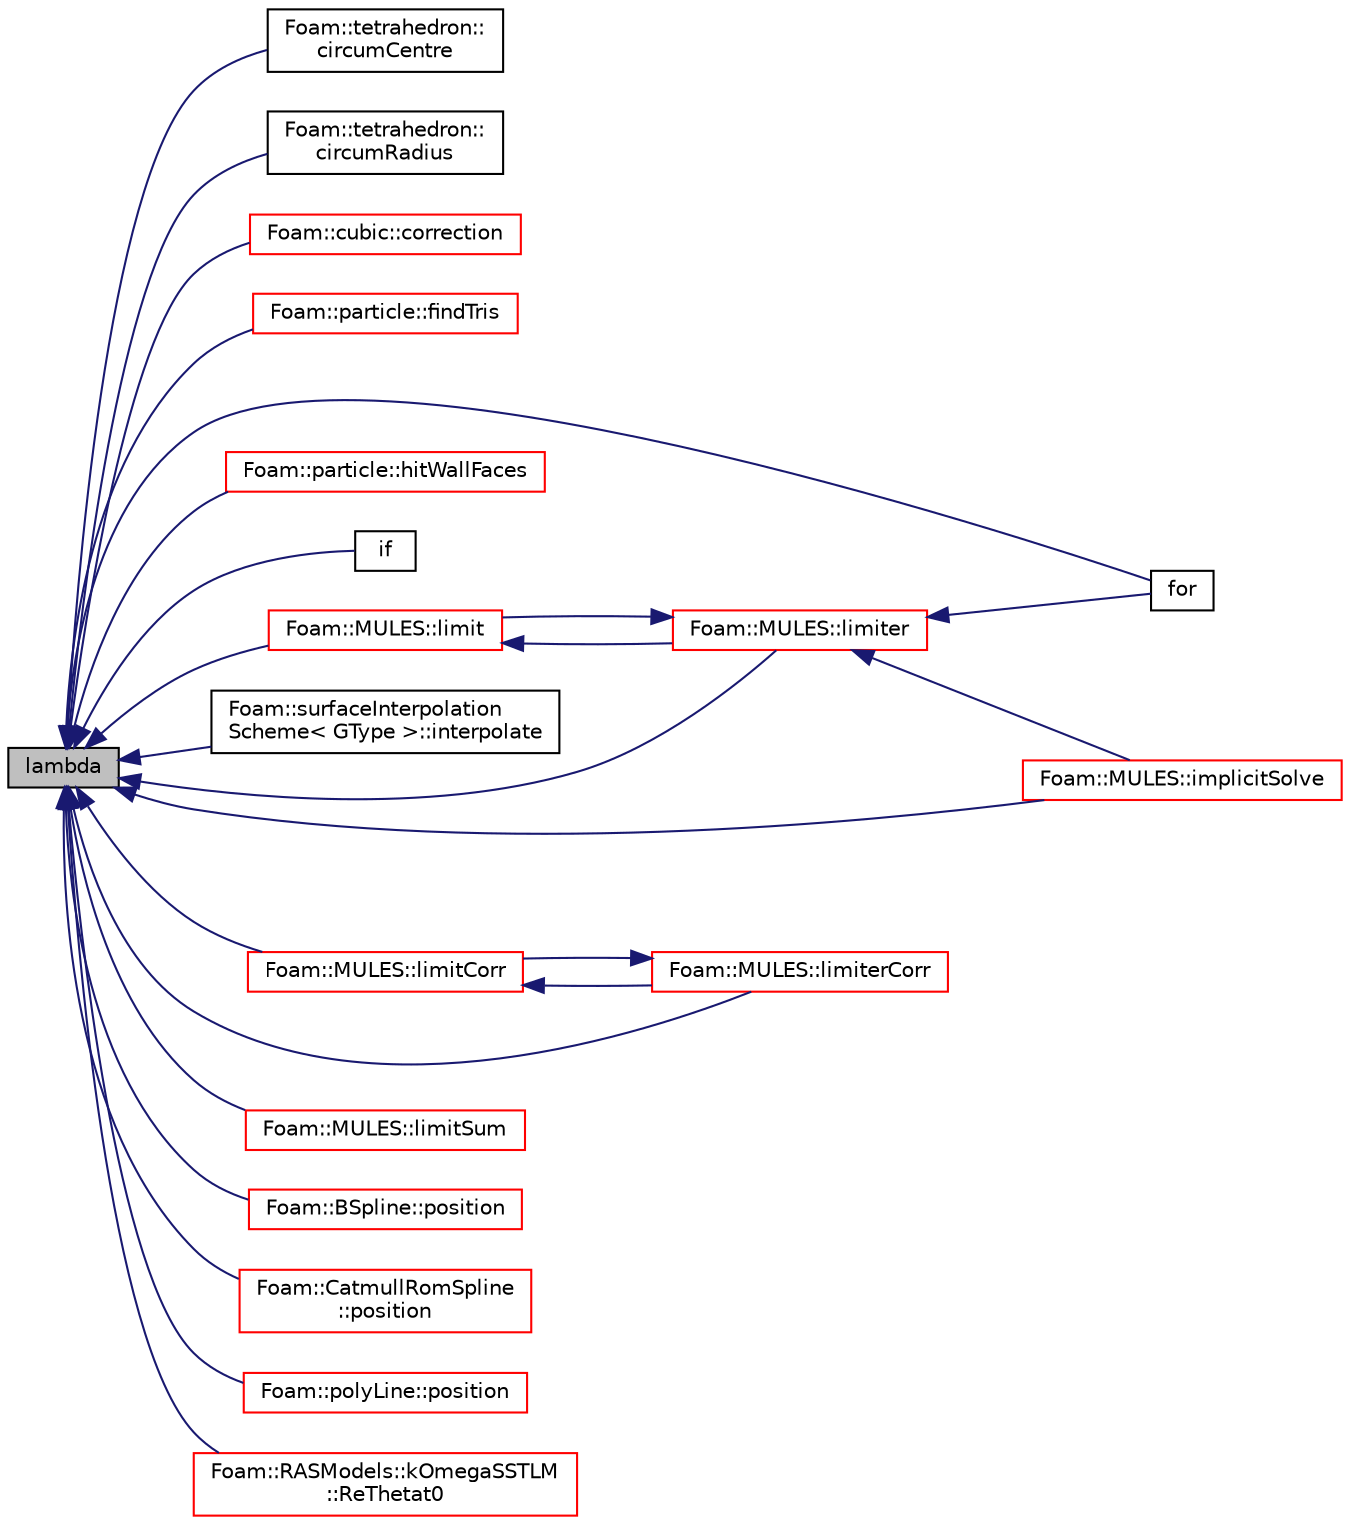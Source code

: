 digraph "lambda"
{
  bgcolor="transparent";
  edge [fontname="Helvetica",fontsize="10",labelfontname="Helvetica",labelfontsize="10"];
  node [fontname="Helvetica",fontsize="10",shape=record];
  rankdir="LR";
  Node7 [label="lambda",height=0.2,width=0.4,color="black", fillcolor="grey75", style="filled", fontcolor="black"];
  Node7 -> Node8 [dir="back",color="midnightblue",fontsize="10",style="solid",fontname="Helvetica"];
  Node8 [label="Foam::tetrahedron::\lcircumCentre",height=0.2,width=0.4,color="black",URL="$a28741.html#a0019247ea01ed94255ed583aa007d900",tooltip="Return circum-centre. "];
  Node7 -> Node9 [dir="back",color="midnightblue",fontsize="10",style="solid",fontname="Helvetica"];
  Node9 [label="Foam::tetrahedron::\lcircumRadius",height=0.2,width=0.4,color="black",URL="$a28741.html#a3ecf84d5c8cd959cbb59a9b4689dc9db",tooltip="Return circum-radius. "];
  Node7 -> Node10 [dir="back",color="midnightblue",fontsize="10",style="solid",fontname="Helvetica"];
  Node10 [label="Foam::cubic::correction",height=0.2,width=0.4,color="red",URL="$a23989.html#acc9188c066344eea3cfd4b7f114eef3e",tooltip="Return the explicit correction to the face-interpolate. "];
  Node7 -> Node12 [dir="back",color="midnightblue",fontsize="10",style="solid",fontname="Helvetica"];
  Node12 [label="Foam::particle::findTris",height=0.2,width=0.4,color="red",URL="$a24721.html#adbfa775c92a044180e396dbe137da73b",tooltip="Find the tet tri faces between position and tet centre. "];
  Node7 -> Node14 [dir="back",color="midnightblue",fontsize="10",style="solid",fontname="Helvetica"];
  Node14 [label="for",height=0.2,width=0.4,color="black",URL="$a39758.html#ae9610aff8f04c828f9db802f66a18f67"];
  Node7 -> Node15 [dir="back",color="midnightblue",fontsize="10",style="solid",fontname="Helvetica"];
  Node15 [label="Foam::particle::hitWallFaces",height=0.2,width=0.4,color="red",URL="$a24721.html#abf78981c0a99e9f135ebc37efcfd1544"];
  Node7 -> Node16 [dir="back",color="midnightblue",fontsize="10",style="solid",fontname="Helvetica"];
  Node16 [label="if",height=0.2,width=0.4,color="black",URL="$a41453.html#a7c777e0673d4ff5a26cf1b69ba87fcea"];
  Node7 -> Node17 [dir="back",color="midnightblue",fontsize="10",style="solid",fontname="Helvetica"];
  Node17 [label="Foam::MULES::implicitSolve",height=0.2,width=0.4,color="red",URL="$a21864.html#af3ebc5af31512182ee43a56e994f4aaf"];
  Node7 -> Node20 [dir="back",color="midnightblue",fontsize="10",style="solid",fontname="Helvetica"];
  Node20 [label="Foam::surfaceInterpolation\lScheme\< GType \>::interpolate",height=0.2,width=0.4,color="black",URL="$a24109.html#a8dceba398ddc0c82def280a4ef7d4e42",tooltip="Return the face-interpolate of the given cell field. "];
  Node7 -> Node21 [dir="back",color="midnightblue",fontsize="10",style="solid",fontname="Helvetica"];
  Node21 [label="Foam::MULES::limit",height=0.2,width=0.4,color="red",URL="$a21864.html#a286baa687ab158265b59310619c281b4"];
  Node21 -> Node23 [dir="back",color="midnightblue",fontsize="10",style="solid",fontname="Helvetica"];
  Node23 [label="Foam::MULES::limiter",height=0.2,width=0.4,color="red",URL="$a21864.html#ae7bb06bb4b6724eb8a202da04f6e5557"];
  Node23 -> Node14 [dir="back",color="midnightblue",fontsize="10",style="solid",fontname="Helvetica"];
  Node23 -> Node17 [dir="back",color="midnightblue",fontsize="10",style="solid",fontname="Helvetica"];
  Node23 -> Node21 [dir="back",color="midnightblue",fontsize="10",style="solid",fontname="Helvetica"];
  Node7 -> Node45 [dir="back",color="midnightblue",fontsize="10",style="solid",fontname="Helvetica"];
  Node45 [label="Foam::MULES::limitCorr",height=0.2,width=0.4,color="red",URL="$a21864.html#a6b16cc60dd6f6af2d9f9c6fbcb217b39"];
  Node45 -> Node47 [dir="back",color="midnightblue",fontsize="10",style="solid",fontname="Helvetica"];
  Node47 [label="Foam::MULES::limiterCorr",height=0.2,width=0.4,color="red",URL="$a21864.html#a94d3a088ccd04c49be0be5bbfb218379"];
  Node47 -> Node45 [dir="back",color="midnightblue",fontsize="10",style="solid",fontname="Helvetica"];
  Node7 -> Node23 [dir="back",color="midnightblue",fontsize="10",style="solid",fontname="Helvetica"];
  Node7 -> Node47 [dir="back",color="midnightblue",fontsize="10",style="solid",fontname="Helvetica"];
  Node7 -> Node48 [dir="back",color="midnightblue",fontsize="10",style="solid",fontname="Helvetica"];
  Node48 [label="Foam::MULES::limitSum",height=0.2,width=0.4,color="red",URL="$a21864.html#aaae3018ee0507861d4bc922ead356165"];
  Node7 -> Node50 [dir="back",color="midnightblue",fontsize="10",style="solid",fontname="Helvetica"];
  Node50 [label="Foam::BSpline::position",height=0.2,width=0.4,color="red",URL="$a25757.html#a42dfd654e4ed87b5d22015dabbb44b0c",tooltip="Return the point position corresponding to the curve parameter. "];
  Node7 -> Node52 [dir="back",color="midnightblue",fontsize="10",style="solid",fontname="Helvetica"];
  Node52 [label="Foam::CatmullRomSpline\l::position",height=0.2,width=0.4,color="red",URL="$a25765.html#a42dfd654e4ed87b5d22015dabbb44b0c",tooltip="Return the point position corresponding to the curve parameter. "];
  Node7 -> Node54 [dir="back",color="midnightblue",fontsize="10",style="solid",fontname="Helvetica"];
  Node54 [label="Foam::polyLine::position",height=0.2,width=0.4,color="red",URL="$a25781.html#aec9bfeaafcc6e794b90a07fae59018e1",tooltip="Return the point position corresponding to the curve parameter. "];
  Node7 -> Node56 [dir="back",color="midnightblue",fontsize="10",style="solid",fontname="Helvetica"];
  Node56 [label="Foam::RASModels::kOmegaSSTLM\l::ReThetat0",height=0.2,width=0.4,color="red",URL="$a32345.html#af48ae17eb4352dddefae281fbafd0487",tooltip="Return the transition onset momentum-thickness Reynolds number. "];
}
